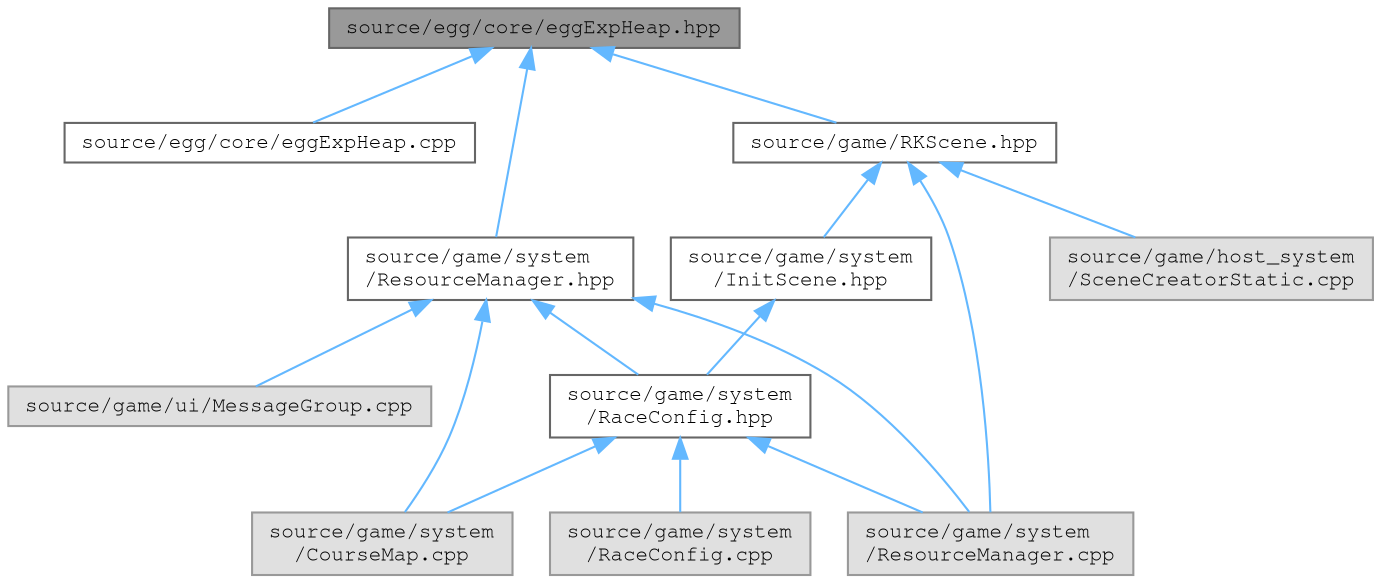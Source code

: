 digraph "source/egg/core/eggExpHeap.hpp"
{
 // LATEX_PDF_SIZE
  bgcolor="transparent";
  edge [fontname=FreeMono,fontsize=10,labelfontname=FreeMono,labelfontsize=10];
  node [fontname=FreeMono,fontsize=10,shape=box,height=0.2,width=0.4];
  Node1 [label="source/egg/core/eggExpHeap.hpp",height=0.2,width=0.4,color="gray40", fillcolor="grey60", style="filled", fontcolor="black",tooltip="EGG wraper for expanded heaps header."];
  Node1 -> Node2 [dir="back",color="steelblue1",style="solid"];
  Node2 [label="source/egg/core/eggExpHeap.cpp",height=0.2,width=0.4,color="grey40", fillcolor="white", style="filled",URL="$egg_exp_heap_8cpp.html",tooltip="EGG wraper for expanded heaps implementation."];
  Node1 -> Node3 [dir="back",color="steelblue1",style="solid"];
  Node3 [label="source/game/RKScene.hpp",height=0.2,width=0.4,color="grey40", fillcolor="white", style="filled",URL="$_r_k_scene_8hpp_source.html",tooltip=" "];
  Node3 -> Node4 [dir="back",color="steelblue1",style="solid"];
  Node4 [label="source/game/host_system\l/SceneCreatorStatic.cpp",height=0.2,width=0.4,color="grey60", fillcolor="#E0E0E0", style="filled",tooltip=" "];
  Node3 -> Node5 [dir="back",color="steelblue1",style="solid"];
  Node5 [label="source/game/system\l/InitScene.hpp",height=0.2,width=0.4,color="grey40", fillcolor="white", style="filled",URL="$_init_scene_8hpp_source.html",tooltip=" "];
  Node5 -> Node6 [dir="back",color="steelblue1",style="solid"];
  Node6 [label="source/game/system\l/RaceConfig.hpp",height=0.2,width=0.4,color="grey40", fillcolor="white", style="filled",URL="$_race_config_8hpp_source.html",tooltip=" "];
  Node6 -> Node7 [dir="back",color="steelblue1",style="solid"];
  Node7 [label="source/game/system\l/CourseMap.cpp",height=0.2,width=0.4,color="grey60", fillcolor="#E0E0E0", style="filled",tooltip=" "];
  Node6 -> Node8 [dir="back",color="steelblue1",style="solid"];
  Node8 [label="source/game/system\l/RaceConfig.cpp",height=0.2,width=0.4,color="grey60", fillcolor="#E0E0E0", style="filled",tooltip=" "];
  Node6 -> Node9 [dir="back",color="steelblue1",style="solid"];
  Node9 [label="source/game/system\l/ResourceManager.cpp",height=0.2,width=0.4,color="grey60", fillcolor="#E0E0E0", style="filled",tooltip=" "];
  Node3 -> Node9 [dir="back",color="steelblue1",style="solid"];
  Node1 -> Node10 [dir="back",color="steelblue1",style="solid"];
  Node10 [label="source/game/system\l/ResourceManager.hpp",height=0.2,width=0.4,color="grey40", fillcolor="white", style="filled",URL="$_resource_manager_8hpp_source.html",tooltip=" "];
  Node10 -> Node7 [dir="back",color="steelblue1",style="solid"];
  Node10 -> Node6 [dir="back",color="steelblue1",style="solid"];
  Node10 -> Node9 [dir="back",color="steelblue1",style="solid"];
  Node10 -> Node11 [dir="back",color="steelblue1",style="solid"];
  Node11 [label="source/game/ui/MessageGroup.cpp",height=0.2,width=0.4,color="grey60", fillcolor="#E0E0E0", style="filled",tooltip=" "];
}
